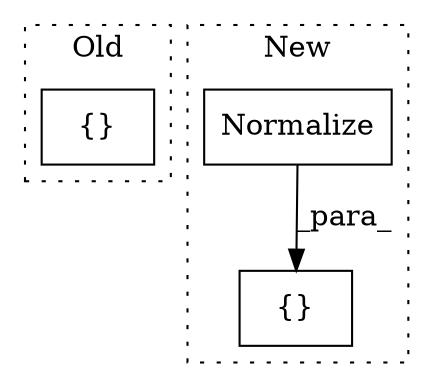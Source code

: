 digraph G {
subgraph cluster0 {
1 [label="{}" a="4" s="378,415" l="1,1" shape="box"];
label = "Old";
style="dotted";
}
subgraph cluster1 {
2 [label="Normalize" a="32" s="378" l="11" shape="box"];
3 [label="{}" a="4" s="377,389" l="1,1" shape="box"];
label = "New";
style="dotted";
}
2 -> 3 [label="_para_"];
}